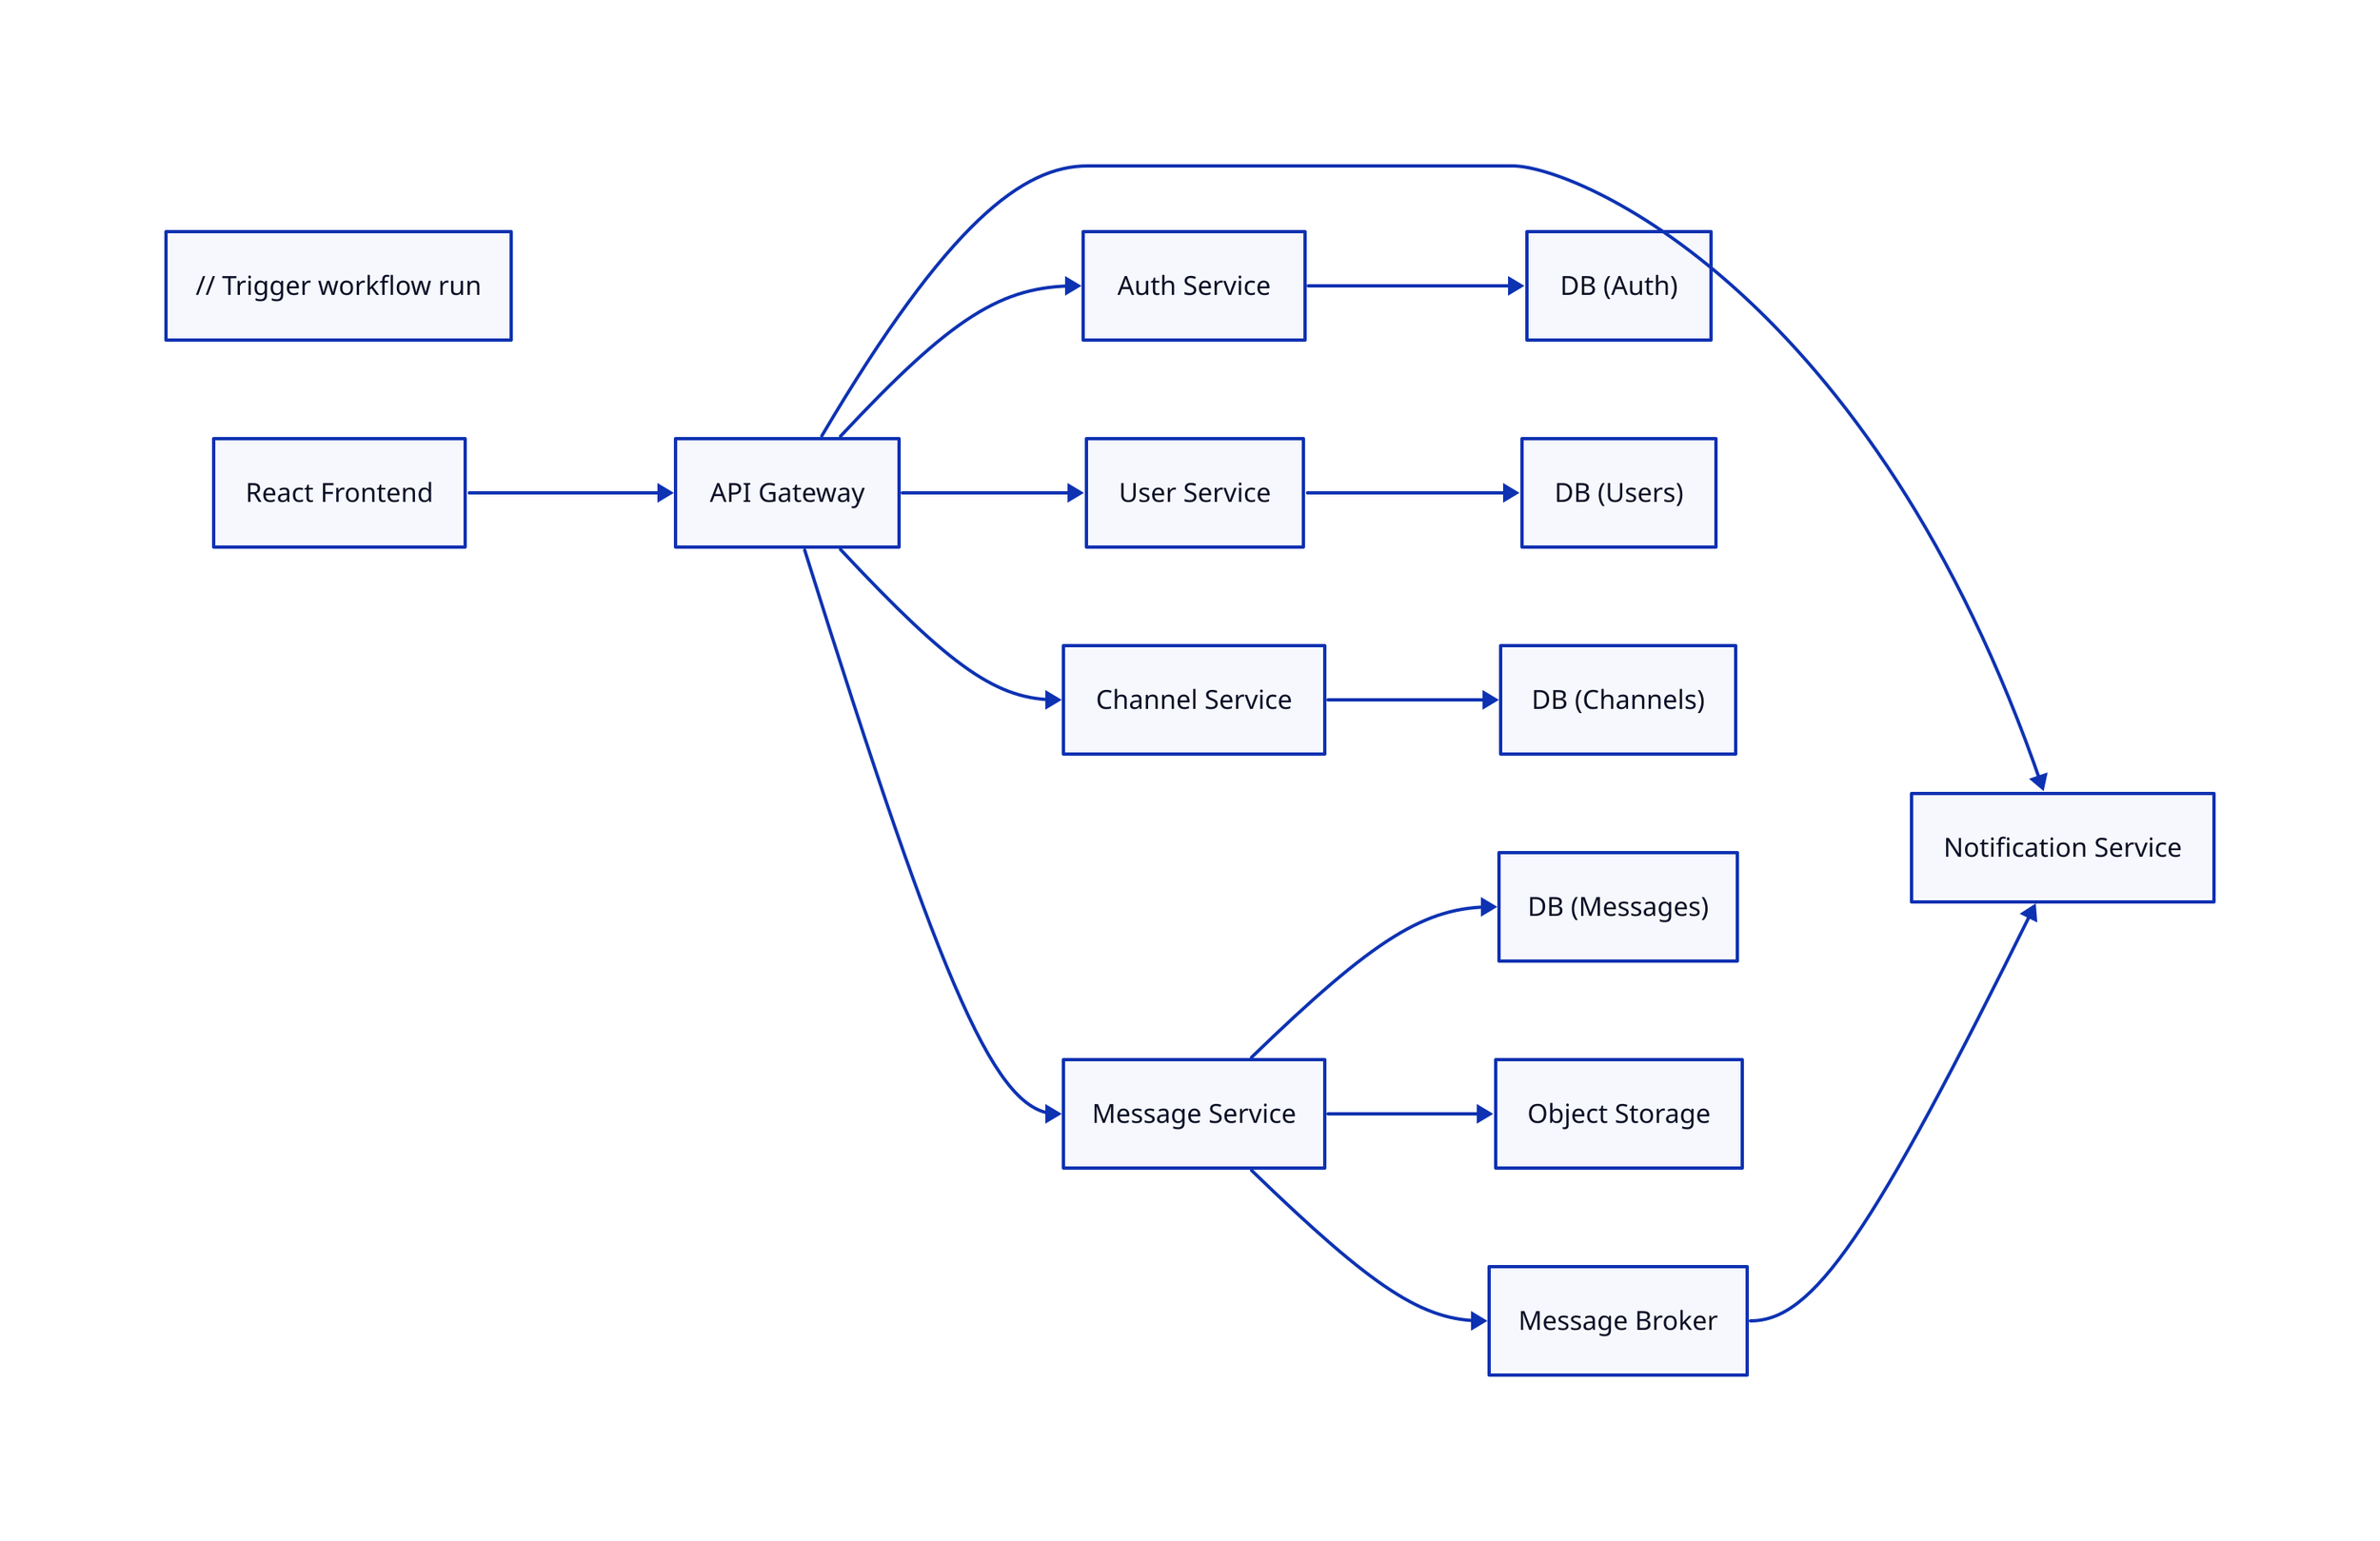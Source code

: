 // Trigger workflow run
direction: right


Frontend: "React Frontend"
APIGateway: "API Gateway"
Auth: "Auth Service"
Users: "User Service"
Channels: "Channel Service"
Messages: "Message Service"
Notifications: "Notification Service"
Broker: "Message Broker"
DBAuth: "DB (Auth)"
DBUsers: "DB (Users)"
DBChannels: "DB (Channels)"
DBMessages: "DB (Messages)"
Storage: "Object Storage"

Frontend -> APIGateway
APIGateway -> Auth
APIGateway -> Users
APIGateway -> Channels
APIGateway -> Messages
APIGateway -> Notifications

Auth -> DBAuth
Users -> DBUsers
Channels -> DBChannels
Messages -> DBMessages

Messages -> Broker
Broker -> Notifications

Messages -> Storage
